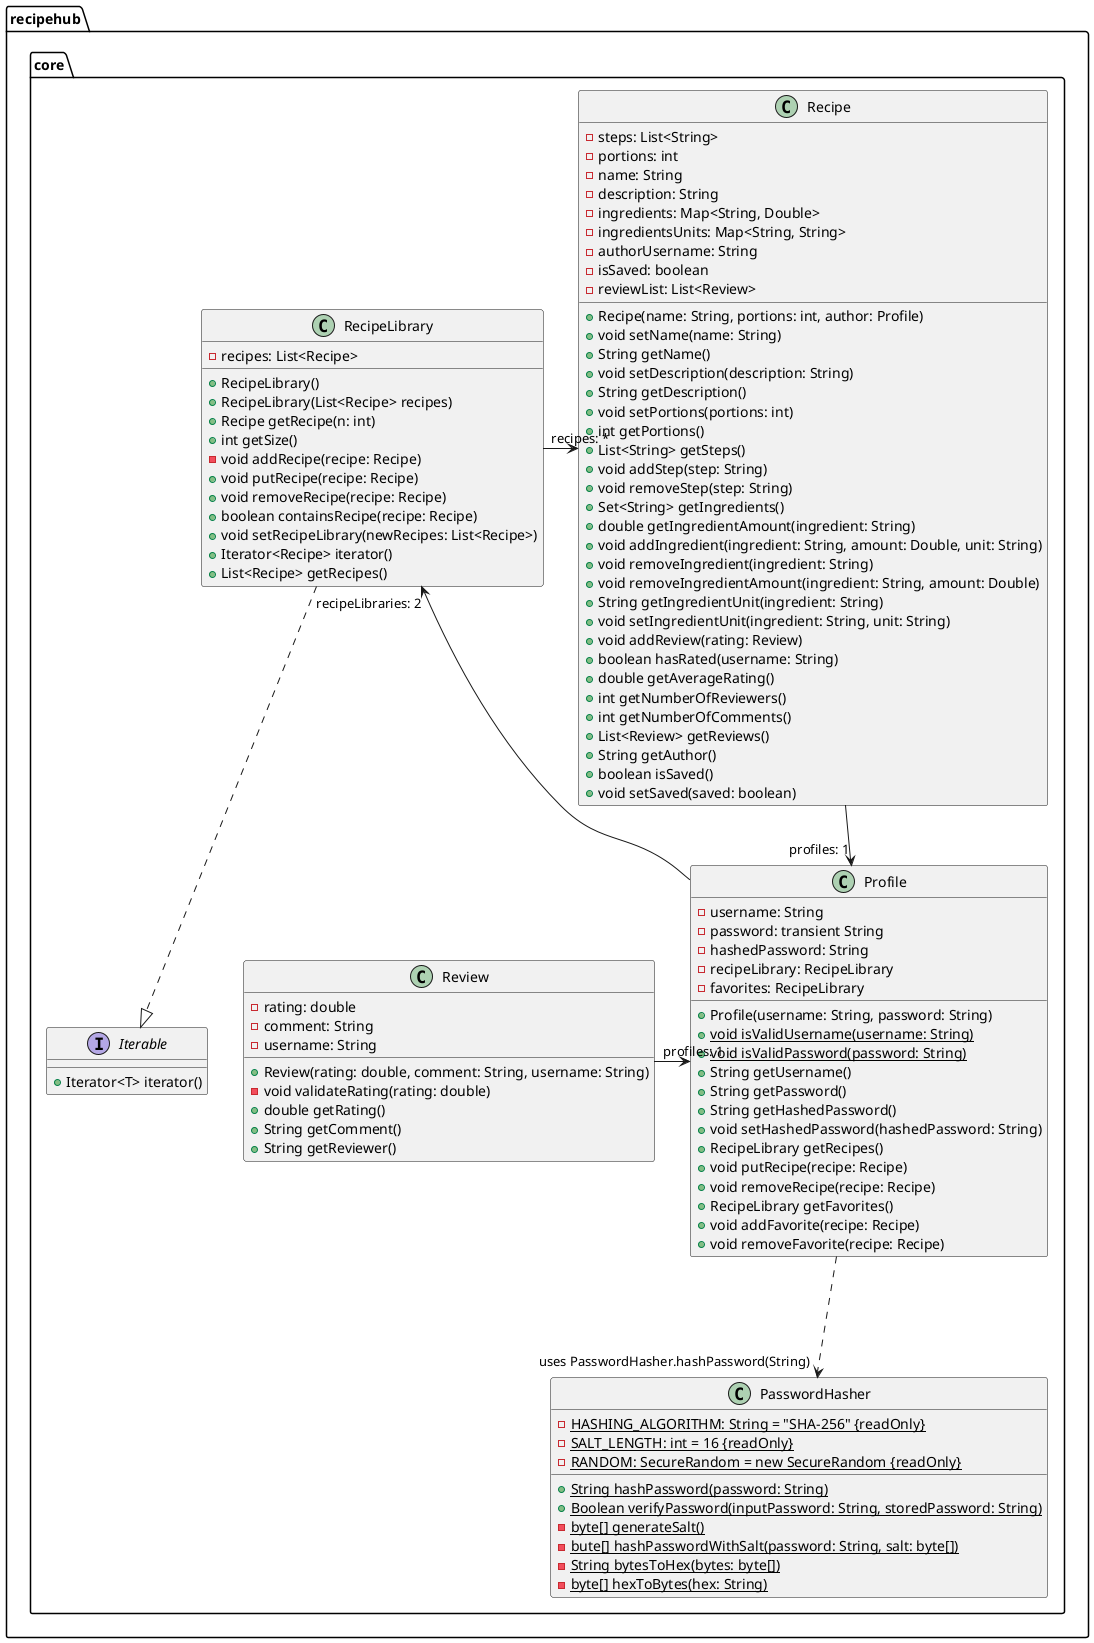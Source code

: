 @startuml classDiagramCore

package recipehub.core {
    class Profile {
        - username: String 
        - password: transient String
        - hashedPassword: String
        - recipeLibrary: RecipeLibrary
        - favorites: RecipeLibrary
        + Profile(username: String, password: String)
        + {static} void isValidUsername(username: String)
        + {static} void isValidPassword(password: String)
        + String getUsername()
        + String getPassword()
        + String getHashedPassword()
        + void setHashedPassword(hashedPassword: String)
        + RecipeLibrary getRecipes()
        + void putRecipe(recipe: Recipe)
        + void removeRecipe(recipe: Recipe)
        + RecipeLibrary getFavorites()
        + void addFavorite(recipe: Recipe)
        + void removeFavorite(recipe: Recipe)
    }

    class Recipe {
        - steps: List<String>
        - portions: int
        - name: String
        - description: String
        - ingredients: Map<String, Double>
        - ingredientsUnits: Map<String, String>
        - authorUsername: String
        - isSaved: boolean
        - reviewList: List<Review>
        + Recipe(name: String, portions: int, author: Profile)
        + void setName(name: String)
        + String getName()
        + void setDescription(description: String)
        + String getDescription()
        + void setPortions(portions: int)
        + int getPortions()
        + List<String> getSteps()
        + void addStep(step: String)
        + void removeStep(step: String)
        + Set<String> getIngredients()
        + double getIngredientAmount(ingredient: String)
        + void addIngredient(ingredient: String, amount: Double, unit: String)
        + void removeIngredient(ingredient: String)
        + void removeIngredientAmount(ingredient: String, amount: Double)
        + String getIngredientUnit(ingredient: String)
        + void setIngredientUnit(ingredient: String, unit: String)
        + void addReview(rating: Review)
        + boolean hasRated(username: String)
        + double getAverageRating()
        + int getNumberOfReviewers()
        + int getNumberOfComments()
        + List<Review> getReviews()
        + String getAuthor()
        + boolean isSaved()
        + void setSaved(saved: boolean) 
    }

    class RecipeLibrary {
        - recipes: List<Recipe>
        + RecipeLibrary()
        + RecipeLibrary(List<Recipe> recipes)
        + Recipe getRecipe(n: int)
        + int getSize()
        - void addRecipe(recipe: Recipe)
        + void putRecipe(recipe: Recipe)
        + void removeRecipe(recipe: Recipe)
        + boolean containsRecipe(recipe: Recipe)
        + void setRecipeLibrary(newRecipes: List<Recipe>)
        + Iterator<Recipe> iterator()
        + List<Recipe> getRecipes()
    }

    class PasswordHasher {
        - {static} HASHING_ALGORITHM: String = "SHA-256" {readOnly}
        - {static} SALT_LENGTH: int = 16 {readOnly}
        - {static} RANDOM: SecureRandom = new SecureRandom {readOnly}
        + {static} String hashPassword(password: String)
        + {static} Boolean verifyPassword(inputPassword: String, storedPassword: String)
        - {static} byte[] generateSalt()
        - {static} bute[] hashPasswordWithSalt(password: String, salt: byte[])
        - {static} String bytesToHex(bytes: byte[])
        - {static} byte[] hexToBytes(hex: String)
    }

    class Review {
        - rating: double
        - comment: String
        - username: String
        + Review(rating: double, comment: String, username: String)
        - void validateRating(rating: double)
        + double getRating()
        + String getComment()
        + String getReviewer()
    }

    interface Iterable {
        + Iterator<T> iterator()
    }

RecipeLibrary  -right-> "recipes: *" Recipe
Profile -up-> "recipeLibraries: 2" RecipeLibrary
Profile -.-> "uses PasswordHasher.hashPassword(String)" PasswordHasher
Recipe -down-> "profiles: 1" Profile
RecipeLibrary .down.|> Iterable
Review -right->  "profiles: 1" Profile
}

@enduml
